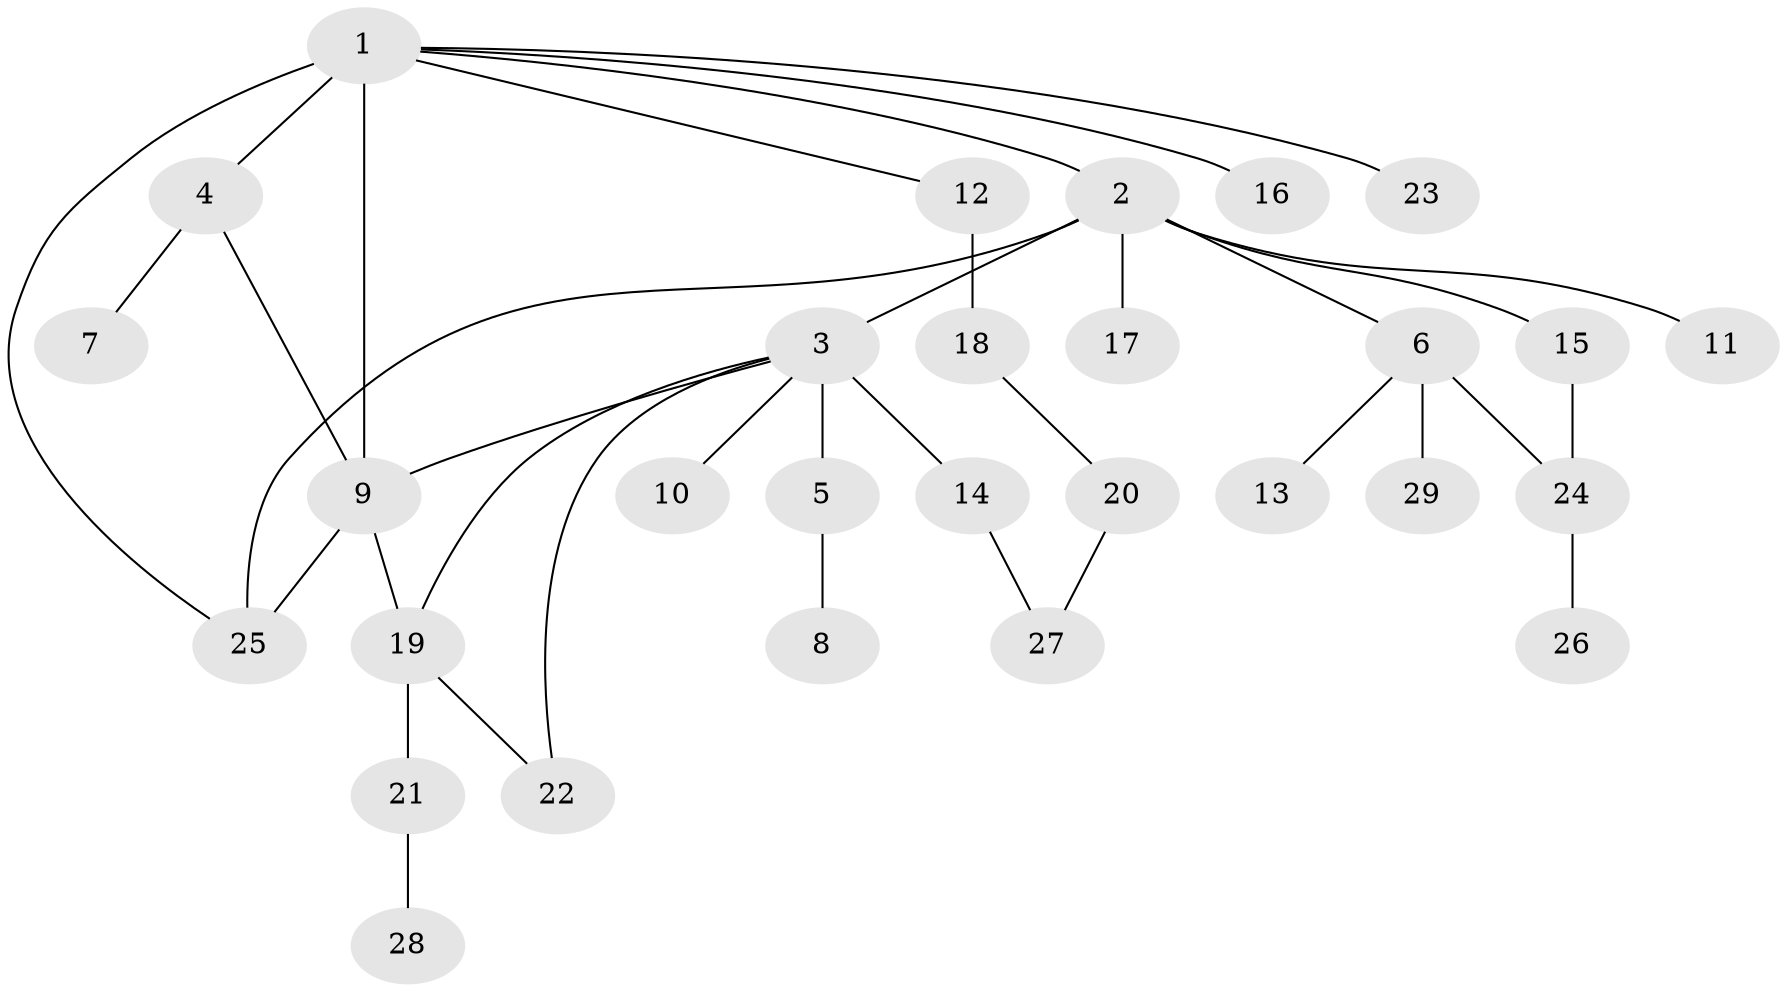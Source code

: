 // original degree distribution, {19: 0.010416666666666666, 10: 0.020833333333333332, 13: 0.010416666666666666, 5: 0.020833333333333332, 2: 0.17708333333333334, 4: 0.041666666666666664, 3: 0.125, 1: 0.5833333333333334, 6: 0.010416666666666666}
// Generated by graph-tools (version 1.1) at 2025/50/03/04/25 22:50:38]
// undirected, 29 vertices, 36 edges
graph export_dot {
  node [color=gray90,style=filled];
  1;
  2;
  3;
  4;
  5;
  6;
  7;
  8;
  9;
  10;
  11;
  12;
  13;
  14;
  15;
  16;
  17;
  18;
  19;
  20;
  21;
  22;
  23;
  24;
  25;
  26;
  27;
  28;
  29;
  1 -- 2 [weight=1.0];
  1 -- 4 [weight=1.0];
  1 -- 9 [weight=12.0];
  1 -- 12 [weight=1.0];
  1 -- 16 [weight=1.0];
  1 -- 23 [weight=1.0];
  1 -- 25 [weight=1.0];
  2 -- 3 [weight=1.0];
  2 -- 6 [weight=1.0];
  2 -- 11 [weight=1.0];
  2 -- 15 [weight=2.0];
  2 -- 17 [weight=1.0];
  2 -- 25 [weight=1.0];
  3 -- 5 [weight=6.0];
  3 -- 9 [weight=1.0];
  3 -- 10 [weight=1.0];
  3 -- 14 [weight=1.0];
  3 -- 19 [weight=1.0];
  3 -- 22 [weight=1.0];
  4 -- 7 [weight=1.0];
  4 -- 9 [weight=1.0];
  5 -- 8 [weight=1.0];
  6 -- 13 [weight=1.0];
  6 -- 24 [weight=5.0];
  6 -- 29 [weight=1.0];
  9 -- 19 [weight=1.0];
  9 -- 25 [weight=1.0];
  12 -- 18 [weight=3.0];
  14 -- 27 [weight=1.0];
  15 -- 24 [weight=1.0];
  18 -- 20 [weight=1.0];
  19 -- 21 [weight=2.0];
  19 -- 22 [weight=1.0];
  20 -- 27 [weight=1.0];
  21 -- 28 [weight=1.0];
  24 -- 26 [weight=1.0];
}
